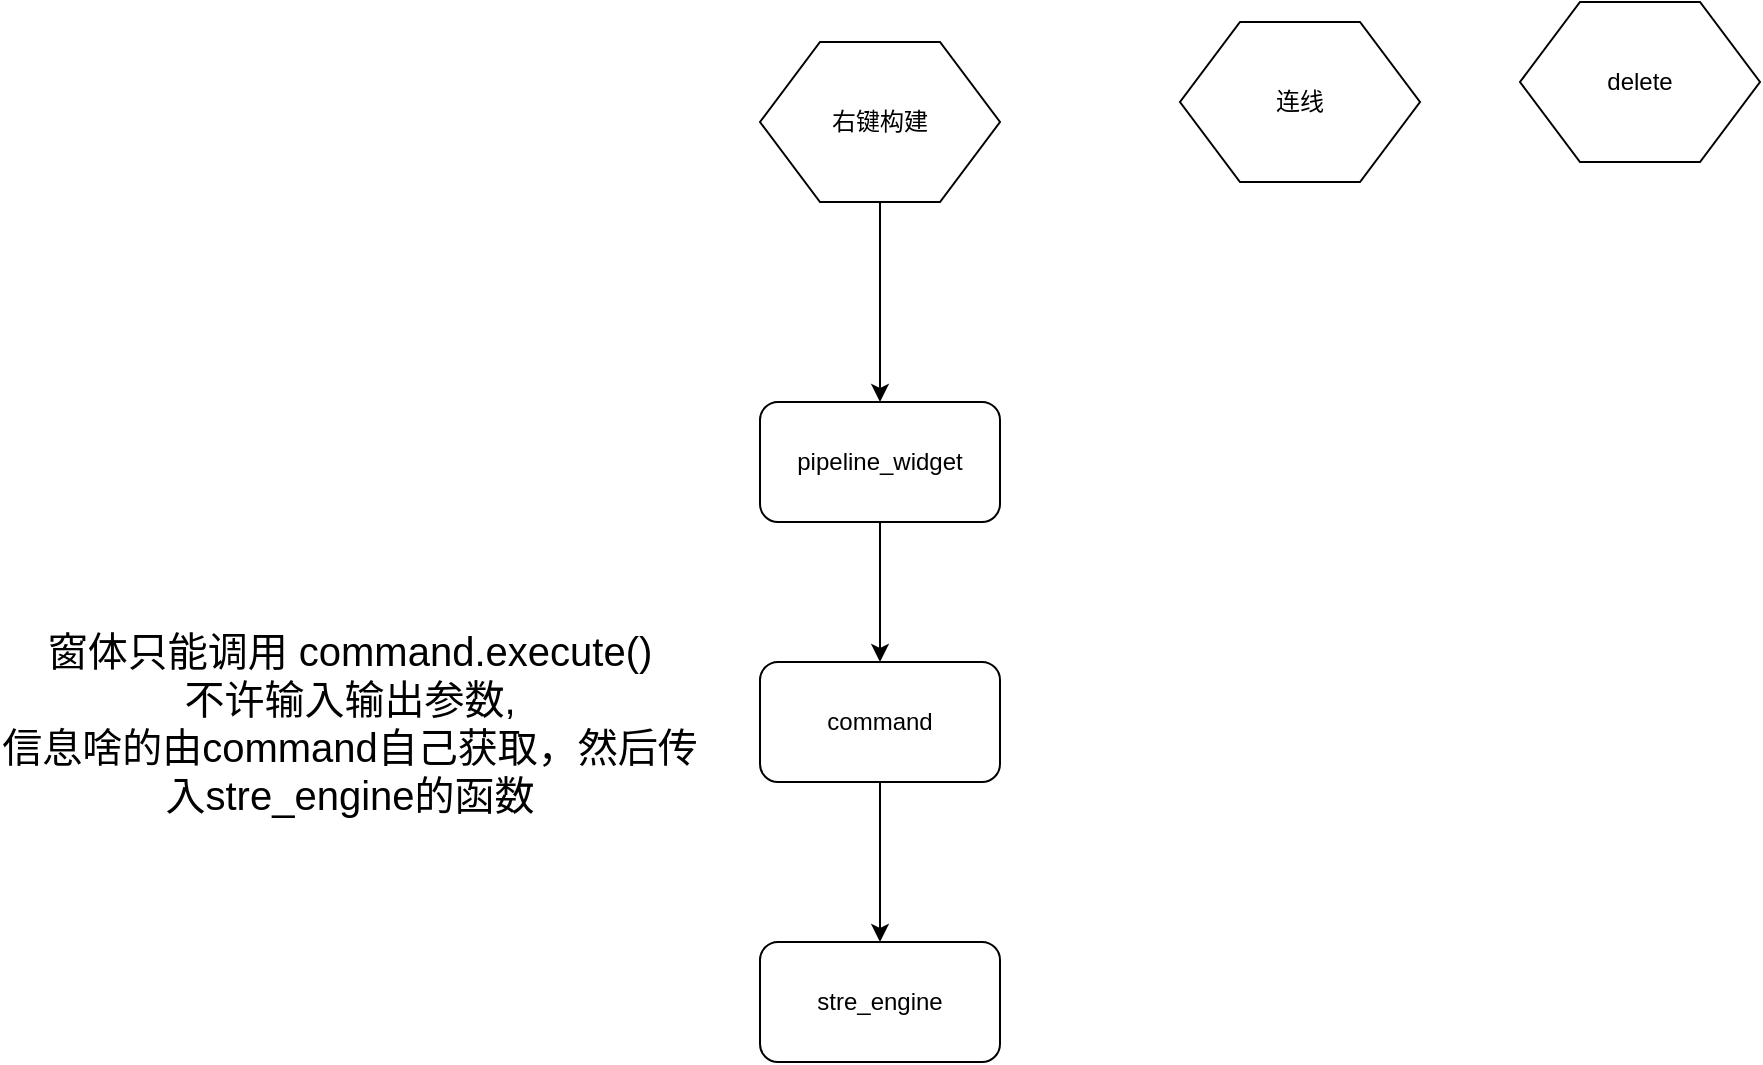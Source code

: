 <mxfile version="13.0.3" type="device"><diagram id="TbH1biFuuERe-bgU1kRP" name="Page-1"><mxGraphModel dx="1913" dy="806" grid="1" gridSize="10" guides="1" tooltips="1" connect="1" arrows="1" fold="1" page="1" pageScale="1" pageWidth="827" pageHeight="1169" math="0" shadow="0"><root><mxCell id="0"/><mxCell id="1" parent="0"/><mxCell id="ViU9X3CIEokpBXBXq4v3-13" style="edgeStyle=orthogonalEdgeStyle;rounded=0;orthogonalLoop=1;jettySize=auto;html=1;" edge="1" parent="1" source="ViU9X3CIEokpBXBXq4v3-6" target="ViU9X3CIEokpBXBXq4v3-12"><mxGeometry relative="1" as="geometry"/></mxCell><mxCell id="ViU9X3CIEokpBXBXq4v3-6" value="&lt;span&gt;右键构建&lt;/span&gt;" style="shape=hexagon;perimeter=hexagonPerimeter2;whiteSpace=wrap;html=1;" vertex="1" parent="1"><mxGeometry x="370" y="430" width="120" height="80" as="geometry"/></mxCell><mxCell id="ViU9X3CIEokpBXBXq4v3-7" value="连线" style="shape=hexagon;perimeter=hexagonPerimeter2;whiteSpace=wrap;html=1;" vertex="1" parent="1"><mxGeometry x="580" y="420" width="120" height="80" as="geometry"/></mxCell><mxCell id="ViU9X3CIEokpBXBXq4v3-9" value="delete" style="shape=hexagon;perimeter=hexagonPerimeter2;whiteSpace=wrap;html=1;" vertex="1" parent="1"><mxGeometry x="750" y="410" width="120" height="80" as="geometry"/></mxCell><mxCell id="ViU9X3CIEokpBXBXq4v3-14" style="edgeStyle=orthogonalEdgeStyle;rounded=0;orthogonalLoop=1;jettySize=auto;html=1;" edge="1" parent="1" source="ViU9X3CIEokpBXBXq4v3-12"><mxGeometry relative="1" as="geometry"><mxPoint x="430" y="740" as="targetPoint"/></mxGeometry></mxCell><mxCell id="ViU9X3CIEokpBXBXq4v3-12" value="pipeline_widget" style="rounded=1;whiteSpace=wrap;html=1;" vertex="1" parent="1"><mxGeometry x="370" y="610" width="120" height="60" as="geometry"/></mxCell><mxCell id="ViU9X3CIEokpBXBXq4v3-17" value="" style="edgeStyle=orthogonalEdgeStyle;rounded=0;orthogonalLoop=1;jettySize=auto;html=1;" edge="1" parent="1" source="ViU9X3CIEokpBXBXq4v3-15" target="ViU9X3CIEokpBXBXq4v3-16"><mxGeometry relative="1" as="geometry"/></mxCell><mxCell id="ViU9X3CIEokpBXBXq4v3-15" value="command" style="rounded=1;whiteSpace=wrap;html=1;" vertex="1" parent="1"><mxGeometry x="370" y="740" width="120" height="60" as="geometry"/></mxCell><mxCell id="ViU9X3CIEokpBXBXq4v3-16" value="stre_engine" style="rounded=1;whiteSpace=wrap;html=1;" vertex="1" parent="1"><mxGeometry x="370" y="880" width="120" height="60" as="geometry"/></mxCell><mxCell id="ViU9X3CIEokpBXBXq4v3-18" value="&lt;font style=&quot;font-size: 20px&quot;&gt;窗体只能调用 command.execute()&lt;br&gt;不许输入输出参数,&lt;br&gt;信息啥的由command自己获取，然后传入stre_engine的函数&lt;/font&gt;" style="text;html=1;strokeColor=none;fillColor=none;align=center;verticalAlign=middle;whiteSpace=wrap;rounded=0;" vertex="1" parent="1"><mxGeometry x="-10" y="710" width="350" height="120" as="geometry"/></mxCell></root></mxGraphModel></diagram></mxfile>